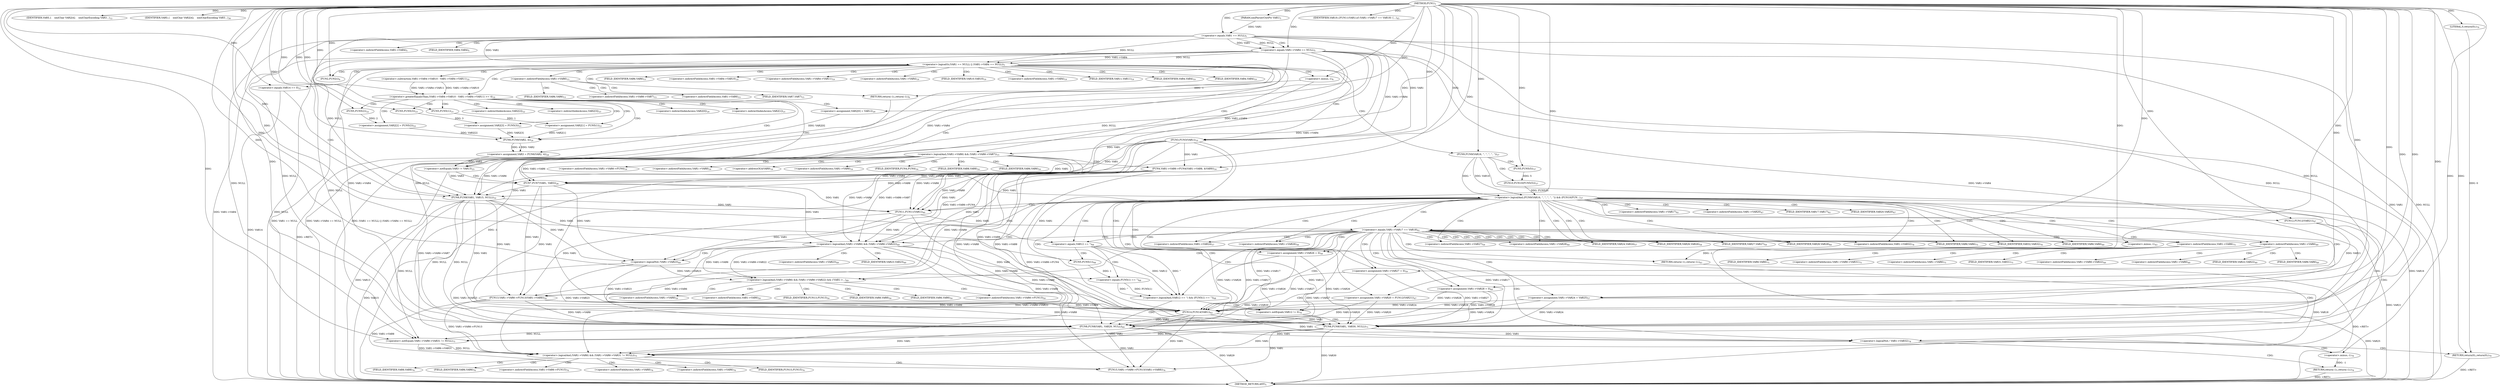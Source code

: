 digraph "FUN1" {  
"8" [label = <(METHOD,FUN1)<SUB>1</SUB>> ]
"253" [label = <(METHOD_RETURN,ANY)<SUB>1</SUB>> ]
"9" [label = <(PARAM,xmlParserCtxtPtr VAR1)<SUB>1</SUB>> ]
"27" [label = <(FUN2,FUN2())<SUB>8</SUB>> ]
"28" [label = <(FUN3,FUN3(VAR1))<SUB>10</SUB>> ]
"30" [label = <(IDENTIFIER,VAR5,{
    xmlChar VAR2[4];
    xmlCharEncoding VAR3...)<SUB>12</SUB>> ]
"113" [label = <(IDENTIFIER,VAR5,{
    xmlChar VAR2[4];
    xmlCharEncoding VAR3...)<SUB>36</SUB>> ]
"173" [label = <(&lt;operator&gt;.assignment,VAR1-&gt;VAR24 = VAR25)<SUB>57</SUB>> ]
"178" [label = <(&lt;operator&gt;.assignment,VAR1-&gt;VAR26 = 0)<SUB>58</SUB>> ]
"183" [label = <(&lt;operator&gt;.assignment,VAR1-&gt;VAR27 = 0)<SUB>59</SUB>> ]
"188" [label = <(&lt;operator&gt;.assignment,VAR1-&gt;VAR28 = 0)<SUB>60</SUB>> ]
"193" [label = <(FUN14,FUN14(VAR1))<SUB>62</SUB>> ]
"251" [label = <(RETURN,return(0);,return(0);)<SUB>79</SUB>> ]
"14" [label = <(&lt;operator&gt;.logicalOr,(VAR1 == NULL) || (VAR1-&gt;VAR4 == NULL))<SUB>5</SUB>> ]
"32" [label = <(&lt;operator&gt;.logicalAnd,(VAR1-&gt;VAR6) &amp;&amp; (VAR1-&gt;VAR6-&gt;VAR7))<SUB>15</SUB>> ]
"54" [label = <(&lt;operator&gt;.greaterEqualsThan,(VAR1-&gt;VAR4-&gt;VAR10 - VAR1-&gt;VAR4-&gt;VAR11) &gt;= 4)<SUB>19</SUB>> ]
"105" [label = <(&lt;operator&gt;.equals,VAR14 == 0)<SUB>31</SUB>> ]
"115" [label = <(&lt;operator&gt;.logicalAnd,(FUN9(VAR16, '', '', '', '', '')) &amp;&amp; (FUN10(FUN...)<SUB>37</SUB>> ]
"149" [label = <(&lt;operator&gt;.logicalAnd,(VAR1-&gt;VAR6) &amp;&amp; (VAR1-&gt;VAR6-&gt;VAR22) &amp;&amp; (!VAR1-&gt;...)<SUB>49</SUB>> ]
"196" [label = <(&lt;operator&gt;.logicalAnd,(VAR12 == '') &amp;&amp; (FUN5(1) == ''))<SUB>68</SUB>> ]
"221" [label = <(&lt;operator&gt;.logicalAnd,(VAR1-&gt;VAR6) &amp;&amp; (VAR1-&gt;VAR6-&gt;VAR31 != NULL))<SUB>75</SUB>> ]
"243" [label = <(&lt;operator&gt;.logicalNot,! VAR1-&gt;VAR32)<SUB>78</SUB>> ]
"252" [label = <(LITERAL,0,return(0);)<SUB>79</SUB>> ]
"24" [label = <(RETURN,return(-1);,return(-1);)<SUB>6</SUB>> ]
"42" [label = <(FUN4,VAR1-&gt;VAR6-&gt;FUN4(VAR1-&gt;VAR8, &amp;VAR9))<SUB>16</SUB>> ]
"68" [label = <(&lt;operator&gt;.assignment,VAR2[0] = VAR12)<SUB>20</SUB>> ]
"73" [label = <(&lt;operator&gt;.assignment,VAR2[1] = FUN5(1))<SUB>21</SUB>> ]
"79" [label = <(&lt;operator&gt;.assignment,VAR2[2] = FUN5(2))<SUB>22</SUB>> ]
"85" [label = <(&lt;operator&gt;.assignment,VAR2[3] = FUN5(3))<SUB>23</SUB>> ]
"91" [label = <(&lt;operator&gt;.assignment,VAR3 = FUN6(VAR2, 4))<SUB>24</SUB>> ]
"109" [label = <(FUN8,FUN8(VAR1, VAR15, NULL))<SUB>32</SUB>> ]
"127" [label = <(FUN11,FUN11(VAR1))<SUB>40</SUB>> ]
"139" [label = <(IDENTIFIER,VAR19,{

	
	FUN11(VAR1);
	if (VAR1-&gt;VAR17 == VAR18) {...)<SUB>45</SUB>> ]
"164" [label = <(FUN13,VAR1-&gt;VAR6-&gt;FUN13(VAR1-&gt;VAR8))<SUB>50</SUB>> ]
"205" [label = <(FUN8,FUN8(VAR1, VAR29, NULL))<SUB>69</SUB>> ]
"233" [label = <(FUN15,VAR1-&gt;VAR6-&gt;FUN15(VAR1-&gt;VAR8))<SUB>76</SUB>> ]
"248" [label = <(RETURN,return(-1);,return(-1);)<SUB>78</SUB>> ]
"15" [label = <(&lt;operator&gt;.equals,VAR1 == NULL)<SUB>5</SUB>> ]
"18" [label = <(&lt;operator&gt;.equals,VAR1-&gt;VAR4 == NULL)<SUB>5</SUB>> ]
"25" [label = <(&lt;operator&gt;.minus,-1)<SUB>6</SUB>> ]
"55" [label = <(&lt;operator&gt;.subtraction,VAR1-&gt;VAR4-&gt;VAR10 - VAR1-&gt;VAR4-&gt;VAR11)<SUB>19</SUB>> ]
"97" [label = <(&lt;operator&gt;.notEquals,VAR3 != VAR13)<SUB>25</SUB>> ]
"116" [label = <(FUN9,FUN9(VAR16, '', '', '', '', ''))<SUB>37</SUB>> ]
"123" [label = <(FUN10,FUN10(FUN5(5)))<SUB>37</SUB>> ]
"130" [label = <(&lt;operator&gt;.equals,VAR1-&gt;VAR17 == VAR18)<SUB>41</SUB>> ]
"142" [label = <(&lt;operator&gt;.assignment,VAR1-&gt;VAR20 = FUN12(VAR21))<SUB>47</SUB>> ]
"150" [label = <(&lt;operator&gt;.logicalAnd,(VAR1-&gt;VAR6) &amp;&amp; (VAR1-&gt;VAR6-&gt;VAR22))<SUB>49</SUB>> ]
"159" [label = <(&lt;operator&gt;.logicalNot,!VAR1-&gt;VAR23)<SUB>49</SUB>> ]
"197" [label = <(&lt;operator&gt;.equals,VAR12 == '')<SUB>68</SUB>> ]
"200" [label = <(&lt;operator&gt;.equals,FUN5(1) == '')<SUB>68</SUB>> ]
"225" [label = <(&lt;operator&gt;.notEquals,VAR1-&gt;VAR6-&gt;VAR31 != NULL)<SUB>75</SUB>> ]
"249" [label = <(&lt;operator&gt;.minus,-1)<SUB>78</SUB>> ]
"77" [label = <(FUN5,FUN5(1))<SUB>21</SUB>> ]
"83" [label = <(FUN5,FUN5(2))<SUB>22</SUB>> ]
"89" [label = <(FUN5,FUN5(3))<SUB>23</SUB>> ]
"93" [label = <(FUN6,FUN6(VAR2, 4))<SUB>24</SUB>> ]
"101" [label = <(FUN7,FUN7(VAR1, VAR3))<SUB>26</SUB>> ]
"124" [label = <(FUN5,FUN5(5))<SUB>37</SUB>> ]
"136" [label = <(RETURN,return(-1);,return(-1);)<SUB>43</SUB>> ]
"201" [label = <(FUN5,FUN5(1))<SUB>68</SUB>> ]
"212" [label = <(&lt;operator&gt;.notEquals,VAR12 != 0)<SUB>70</SUB>> ]
"137" [label = <(&lt;operator&gt;.minus,-1)<SUB>43</SUB>> ]
"146" [label = <(FUN12,FUN12(VAR21))<SUB>47</SUB>> ]
"216" [label = <(FUN8,FUN8(VAR1, VAR30, NULL))<SUB>71</SUB>> ]
"174" [label = <(&lt;operator&gt;.indirectFieldAccess,VAR1-&gt;VAR24)<SUB>57</SUB>> ]
"179" [label = <(&lt;operator&gt;.indirectFieldAccess,VAR1-&gt;VAR26)<SUB>58</SUB>> ]
"184" [label = <(&lt;operator&gt;.indirectFieldAccess,VAR1-&gt;VAR27)<SUB>59</SUB>> ]
"189" [label = <(&lt;operator&gt;.indirectFieldAccess,VAR1-&gt;VAR28)<SUB>60</SUB>> ]
"33" [label = <(&lt;operator&gt;.indirectFieldAccess,VAR1-&gt;VAR6)<SUB>15</SUB>> ]
"36" [label = <(&lt;operator&gt;.indirectFieldAccess,VAR1-&gt;VAR6-&gt;VAR7)<SUB>15</SUB>> ]
"176" [label = <(FIELD_IDENTIFIER,VAR24,VAR24)<SUB>57</SUB>> ]
"181" [label = <(FIELD_IDENTIFIER,VAR26,VAR26)<SUB>58</SUB>> ]
"186" [label = <(FIELD_IDENTIFIER,VAR27,VAR27)<SUB>59</SUB>> ]
"191" [label = <(FIELD_IDENTIFIER,VAR28,VAR28)<SUB>60</SUB>> ]
"222" [label = <(&lt;operator&gt;.indirectFieldAccess,VAR1-&gt;VAR6)<SUB>75</SUB>> ]
"244" [label = <(&lt;operator&gt;.indirectFieldAccess,VAR1-&gt;VAR32)<SUB>78</SUB>> ]
"19" [label = <(&lt;operator&gt;.indirectFieldAccess,VAR1-&gt;VAR4)<SUB>5</SUB>> ]
"35" [label = <(FIELD_IDENTIFIER,VAR6,VAR6)<SUB>15</SUB>> ]
"37" [label = <(&lt;operator&gt;.indirectFieldAccess,VAR1-&gt;VAR6)<SUB>15</SUB>> ]
"40" [label = <(FIELD_IDENTIFIER,VAR7,VAR7)<SUB>15</SUB>> ]
"43" [label = <(&lt;operator&gt;.indirectFieldAccess,VAR1-&gt;VAR6-&gt;FUN4)<SUB>16</SUB>> ]
"48" [label = <(&lt;operator&gt;.indirectFieldAccess,VAR1-&gt;VAR8)<SUB>16</SUB>> ]
"51" [label = <(&lt;operator&gt;.addressOf,&amp;VAR9)<SUB>16</SUB>> ]
"56" [label = <(&lt;operator&gt;.indirectFieldAccess,VAR1-&gt;VAR4-&gt;VAR10)<SUB>19</SUB>> ]
"61" [label = <(&lt;operator&gt;.indirectFieldAccess,VAR1-&gt;VAR4-&gt;VAR11)<SUB>19</SUB>> ]
"69" [label = <(&lt;operator&gt;.indirectIndexAccess,VAR2[0])<SUB>20</SUB>> ]
"74" [label = <(&lt;operator&gt;.indirectIndexAccess,VAR2[1])<SUB>21</SUB>> ]
"80" [label = <(&lt;operator&gt;.indirectIndexAccess,VAR2[2])<SUB>22</SUB>> ]
"86" [label = <(&lt;operator&gt;.indirectIndexAccess,VAR2[3])<SUB>23</SUB>> ]
"151" [label = <(&lt;operator&gt;.indirectFieldAccess,VAR1-&gt;VAR6)<SUB>49</SUB>> ]
"154" [label = <(&lt;operator&gt;.indirectFieldAccess,VAR1-&gt;VAR6-&gt;VAR22)<SUB>49</SUB>> ]
"160" [label = <(&lt;operator&gt;.indirectFieldAccess,VAR1-&gt;VAR23)<SUB>49</SUB>> ]
"165" [label = <(&lt;operator&gt;.indirectFieldAccess,VAR1-&gt;VAR6-&gt;FUN13)<SUB>50</SUB>> ]
"170" [label = <(&lt;operator&gt;.indirectFieldAccess,VAR1-&gt;VAR8)<SUB>50</SUB>> ]
"224" [label = <(FIELD_IDENTIFIER,VAR6,VAR6)<SUB>75</SUB>> ]
"226" [label = <(&lt;operator&gt;.indirectFieldAccess,VAR1-&gt;VAR6-&gt;VAR31)<SUB>75</SUB>> ]
"234" [label = <(&lt;operator&gt;.indirectFieldAccess,VAR1-&gt;VAR6-&gt;FUN15)<SUB>76</SUB>> ]
"239" [label = <(&lt;operator&gt;.indirectFieldAccess,VAR1-&gt;VAR8)<SUB>76</SUB>> ]
"246" [label = <(FIELD_IDENTIFIER,VAR32,VAR32)<SUB>78</SUB>> ]
"21" [label = <(FIELD_IDENTIFIER,VAR4,VAR4)<SUB>5</SUB>> ]
"39" [label = <(FIELD_IDENTIFIER,VAR6,VAR6)<SUB>15</SUB>> ]
"44" [label = <(&lt;operator&gt;.indirectFieldAccess,VAR1-&gt;VAR6)<SUB>16</SUB>> ]
"47" [label = <(FIELD_IDENTIFIER,FUN4,FUN4)<SUB>16</SUB>> ]
"50" [label = <(FIELD_IDENTIFIER,VAR8,VAR8)<SUB>16</SUB>> ]
"57" [label = <(&lt;operator&gt;.indirectFieldAccess,VAR1-&gt;VAR4)<SUB>19</SUB>> ]
"60" [label = <(FIELD_IDENTIFIER,VAR10,VAR10)<SUB>19</SUB>> ]
"62" [label = <(&lt;operator&gt;.indirectFieldAccess,VAR1-&gt;VAR4)<SUB>19</SUB>> ]
"65" [label = <(FIELD_IDENTIFIER,VAR11,VAR11)<SUB>19</SUB>> ]
"131" [label = <(&lt;operator&gt;.indirectFieldAccess,VAR1-&gt;VAR17)<SUB>41</SUB>> ]
"143" [label = <(&lt;operator&gt;.indirectFieldAccess,VAR1-&gt;VAR20)<SUB>47</SUB>> ]
"153" [label = <(FIELD_IDENTIFIER,VAR6,VAR6)<SUB>49</SUB>> ]
"155" [label = <(&lt;operator&gt;.indirectFieldAccess,VAR1-&gt;VAR6)<SUB>49</SUB>> ]
"158" [label = <(FIELD_IDENTIFIER,VAR22,VAR22)<SUB>49</SUB>> ]
"162" [label = <(FIELD_IDENTIFIER,VAR23,VAR23)<SUB>49</SUB>> ]
"166" [label = <(&lt;operator&gt;.indirectFieldAccess,VAR1-&gt;VAR6)<SUB>50</SUB>> ]
"169" [label = <(FIELD_IDENTIFIER,FUN13,FUN13)<SUB>50</SUB>> ]
"172" [label = <(FIELD_IDENTIFIER,VAR8,VAR8)<SUB>50</SUB>> ]
"227" [label = <(&lt;operator&gt;.indirectFieldAccess,VAR1-&gt;VAR6)<SUB>75</SUB>> ]
"230" [label = <(FIELD_IDENTIFIER,VAR31,VAR31)<SUB>75</SUB>> ]
"235" [label = <(&lt;operator&gt;.indirectFieldAccess,VAR1-&gt;VAR6)<SUB>76</SUB>> ]
"238" [label = <(FIELD_IDENTIFIER,FUN15,FUN15)<SUB>76</SUB>> ]
"241" [label = <(FIELD_IDENTIFIER,VAR8,VAR8)<SUB>76</SUB>> ]
"46" [label = <(FIELD_IDENTIFIER,VAR6,VAR6)<SUB>16</SUB>> ]
"59" [label = <(FIELD_IDENTIFIER,VAR4,VAR4)<SUB>19</SUB>> ]
"64" [label = <(FIELD_IDENTIFIER,VAR4,VAR4)<SUB>19</SUB>> ]
"133" [label = <(FIELD_IDENTIFIER,VAR17,VAR17)<SUB>41</SUB>> ]
"145" [label = <(FIELD_IDENTIFIER,VAR20,VAR20)<SUB>47</SUB>> ]
"157" [label = <(FIELD_IDENTIFIER,VAR6,VAR6)<SUB>49</SUB>> ]
"168" [label = <(FIELD_IDENTIFIER,VAR6,VAR6)<SUB>50</SUB>> ]
"229" [label = <(FIELD_IDENTIFIER,VAR6,VAR6)<SUB>75</SUB>> ]
"237" [label = <(FIELD_IDENTIFIER,VAR6,VAR6)<SUB>76</SUB>> ]
  "251" -> "253"  [ label = "DDG: &lt;RET&gt;"] 
  "24" -> "253"  [ label = "DDG: &lt;RET&gt;"] 
  "136" -> "253"  [ label = "DDG: &lt;RET&gt;"] 
  "248" -> "253"  [ label = "DDG: &lt;RET&gt;"] 
  "15" -> "253"  [ label = "DDG: VAR1"] 
  "15" -> "253"  [ label = "DDG: NULL"] 
  "14" -> "253"  [ label = "DDG: VAR1 == NULL"] 
  "18" -> "253"  [ label = "DDG: VAR1-&gt;VAR4"] 
  "18" -> "253"  [ label = "DDG: NULL"] 
  "14" -> "253"  [ label = "DDG: VAR1-&gt;VAR4 == NULL"] 
  "14" -> "253"  [ label = "DDG: (VAR1 == NULL) || (VAR1-&gt;VAR4 == NULL)"] 
  "25" -> "253"  [ label = "DDG: -1"] 
  "130" -> "253"  [ label = "DDG: VAR18"] 
  "105" -> "253"  [ label = "DDG: VAR14"] 
  "216" -> "253"  [ label = "DDG: VAR30"] 
  "173" -> "253"  [ label = "DDG: VAR25"] 
  "109" -> "253"  [ label = "DDG: VAR15"] 
  "97" -> "253"  [ label = "DDG: VAR13"] 
  "146" -> "253"  [ label = "DDG: VAR21"] 
  "116" -> "253"  [ label = "DDG: VAR16"] 
  "205" -> "253"  [ label = "DDG: VAR29"] 
  "8" -> "9"  [ label = "DDG: "] 
  "8" -> "27"  [ label = "DDG: "] 
  "8" -> "30"  [ label = "DDG: "] 
  "8" -> "113"  [ label = "DDG: "] 
  "8" -> "173"  [ label = "DDG: "] 
  "8" -> "178"  [ label = "DDG: "] 
  "8" -> "183"  [ label = "DDG: "] 
  "8" -> "188"  [ label = "DDG: "] 
  "252" -> "251"  [ label = "DDG: 0"] 
  "8" -> "251"  [ label = "DDG: "] 
  "15" -> "28"  [ label = "DDG: VAR1"] 
  "18" -> "28"  [ label = "DDG: VAR1-&gt;VAR4"] 
  "8" -> "28"  [ label = "DDG: "] 
  "18" -> "193"  [ label = "DDG: VAR1-&gt;VAR4"] 
  "28" -> "193"  [ label = "DDG: VAR1"] 
  "42" -> "193"  [ label = "DDG: VAR1-&gt;VAR8"] 
  "101" -> "193"  [ label = "DDG: VAR1"] 
  "109" -> "193"  [ label = "DDG: VAR1"] 
  "142" -> "193"  [ label = "DDG: VAR1-&gt;VAR20"] 
  "127" -> "193"  [ label = "DDG: VAR1"] 
  "130" -> "193"  [ label = "DDG: VAR1-&gt;VAR17"] 
  "150" -> "193"  [ label = "DDG: VAR1-&gt;VAR6"] 
  "159" -> "193"  [ label = "DDG: VAR1-&gt;VAR23"] 
  "164" -> "193"  [ label = "DDG: VAR1-&gt;VAR8"] 
  "173" -> "193"  [ label = "DDG: VAR1-&gt;VAR24"] 
  "178" -> "193"  [ label = "DDG: VAR1-&gt;VAR26"] 
  "183" -> "193"  [ label = "DDG: VAR1-&gt;VAR27"] 
  "188" -> "193"  [ label = "DDG: VAR1-&gt;VAR28"] 
  "8" -> "193"  [ label = "DDG: "] 
  "8" -> "252"  [ label = "DDG: "] 
  "15" -> "14"  [ label = "DDG: VAR1"] 
  "15" -> "14"  [ label = "DDG: NULL"] 
  "18" -> "14"  [ label = "DDG: VAR1-&gt;VAR4"] 
  "18" -> "14"  [ label = "DDG: NULL"] 
  "25" -> "24"  [ label = "DDG: -1"] 
  "28" -> "32"  [ label = "DDG: VAR1"] 
  "55" -> "54"  [ label = "DDG: VAR1-&gt;VAR4-&gt;VAR10"] 
  "55" -> "54"  [ label = "DDG: VAR1-&gt;VAR4-&gt;VAR11"] 
  "8" -> "54"  [ label = "DDG: "] 
  "8" -> "68"  [ label = "DDG: "] 
  "77" -> "73"  [ label = "DDG: 1"] 
  "83" -> "79"  [ label = "DDG: 2"] 
  "89" -> "85"  [ label = "DDG: 3"] 
  "93" -> "91"  [ label = "DDG: VAR2"] 
  "93" -> "91"  [ label = "DDG: 4"] 
  "8" -> "105"  [ label = "DDG: "] 
  "116" -> "115"  [ label = "DDG: ''"] 
  "116" -> "115"  [ label = "DDG: VAR16"] 
  "123" -> "115"  [ label = "DDG: FUN5(5)"] 
  "8" -> "139"  [ label = "DDG: "] 
  "150" -> "149"  [ label = "DDG: VAR1-&gt;VAR6"] 
  "150" -> "149"  [ label = "DDG: VAR1-&gt;VAR6-&gt;VAR22"] 
  "159" -> "149"  [ label = "DDG: VAR1-&gt;VAR23"] 
  "197" -> "196"  [ label = "DDG: VAR12"] 
  "197" -> "196"  [ label = "DDG: ''"] 
  "200" -> "196"  [ label = "DDG: FUN5(1)"] 
  "200" -> "196"  [ label = "DDG: ''"] 
  "32" -> "221"  [ label = "DDG: VAR1-&gt;VAR6-&gt;VAR7"] 
  "42" -> "221"  [ label = "DDG: VAR1-&gt;VAR6-&gt;FUN4"] 
  "150" -> "221"  [ label = "DDG: VAR1-&gt;VAR6"] 
  "150" -> "221"  [ label = "DDG: VAR1-&gt;VAR6-&gt;VAR22"] 
  "164" -> "221"  [ label = "DDG: VAR1-&gt;VAR6-&gt;FUN13"] 
  "193" -> "221"  [ label = "DDG: VAR1"] 
  "216" -> "221"  [ label = "DDG: VAR1"] 
  "205" -> "221"  [ label = "DDG: VAR1"] 
  "225" -> "221"  [ label = "DDG: VAR1-&gt;VAR6-&gt;VAR31"] 
  "225" -> "221"  [ label = "DDG: NULL"] 
  "193" -> "243"  [ label = "DDG: VAR1"] 
  "216" -> "243"  [ label = "DDG: VAR1"] 
  "205" -> "243"  [ label = "DDG: VAR1"] 
  "249" -> "248"  [ label = "DDG: -1"] 
  "9" -> "15"  [ label = "DDG: VAR1"] 
  "8" -> "15"  [ label = "DDG: "] 
  "15" -> "18"  [ label = "DDG: VAR1"] 
  "15" -> "18"  [ label = "DDG: NULL"] 
  "8" -> "18"  [ label = "DDG: "] 
  "28" -> "42"  [ label = "DDG: VAR1"] 
  "8" -> "42"  [ label = "DDG: "] 
  "18" -> "109"  [ label = "DDG: VAR1-&gt;VAR4"] 
  "28" -> "109"  [ label = "DDG: VAR1"] 
  "32" -> "109"  [ label = "DDG: VAR1-&gt;VAR6"] 
  "42" -> "109"  [ label = "DDG: VAR1-&gt;VAR8"] 
  "101" -> "109"  [ label = "DDG: VAR1"] 
  "8" -> "109"  [ label = "DDG: "] 
  "15" -> "109"  [ label = "DDG: NULL"] 
  "18" -> "109"  [ label = "DDG: NULL"] 
  "8" -> "116"  [ label = "DDG: "] 
  "124" -> "123"  [ label = "DDG: 5"] 
  "18" -> "127"  [ label = "DDG: VAR1-&gt;VAR4"] 
  "28" -> "127"  [ label = "DDG: VAR1"] 
  "32" -> "127"  [ label = "DDG: VAR1-&gt;VAR6"] 
  "42" -> "127"  [ label = "DDG: VAR1-&gt;VAR8"] 
  "101" -> "127"  [ label = "DDG: VAR1"] 
  "109" -> "127"  [ label = "DDG: VAR1"] 
  "8" -> "127"  [ label = "DDG: "] 
  "146" -> "142"  [ label = "DDG: VAR21"] 
  "28" -> "150"  [ label = "DDG: VAR1"] 
  "32" -> "150"  [ label = "DDG: VAR1-&gt;VAR6"] 
  "32" -> "150"  [ label = "DDG: VAR1-&gt;VAR6-&gt;VAR7"] 
  "42" -> "150"  [ label = "DDG: VAR1-&gt;VAR6-&gt;FUN4"] 
  "101" -> "150"  [ label = "DDG: VAR1"] 
  "109" -> "150"  [ label = "DDG: VAR1"] 
  "127" -> "150"  [ label = "DDG: VAR1"] 
  "28" -> "159"  [ label = "DDG: VAR1"] 
  "101" -> "159"  [ label = "DDG: VAR1"] 
  "109" -> "159"  [ label = "DDG: VAR1"] 
  "127" -> "159"  [ label = "DDG: VAR1"] 
  "28" -> "164"  [ label = "DDG: VAR1"] 
  "42" -> "164"  [ label = "DDG: VAR1-&gt;VAR8"] 
  "101" -> "164"  [ label = "DDG: VAR1"] 
  "109" -> "164"  [ label = "DDG: VAR1"] 
  "127" -> "164"  [ label = "DDG: VAR1"] 
  "8" -> "197"  [ label = "DDG: "] 
  "201" -> "200"  [ label = "DDG: 1"] 
  "8" -> "200"  [ label = "DDG: "] 
  "18" -> "205"  [ label = "DDG: VAR1-&gt;VAR4"] 
  "42" -> "205"  [ label = "DDG: VAR1-&gt;VAR8"] 
  "142" -> "205"  [ label = "DDG: VAR1-&gt;VAR20"] 
  "130" -> "205"  [ label = "DDG: VAR1-&gt;VAR17"] 
  "150" -> "205"  [ label = "DDG: VAR1-&gt;VAR6"] 
  "159" -> "205"  [ label = "DDG: VAR1-&gt;VAR23"] 
  "164" -> "205"  [ label = "DDG: VAR1-&gt;VAR8"] 
  "173" -> "205"  [ label = "DDG: VAR1-&gt;VAR24"] 
  "178" -> "205"  [ label = "DDG: VAR1-&gt;VAR26"] 
  "183" -> "205"  [ label = "DDG: VAR1-&gt;VAR27"] 
  "188" -> "205"  [ label = "DDG: VAR1-&gt;VAR28"] 
  "193" -> "205"  [ label = "DDG: VAR1"] 
  "8" -> "205"  [ label = "DDG: "] 
  "15" -> "205"  [ label = "DDG: NULL"] 
  "18" -> "205"  [ label = "DDG: NULL"] 
  "109" -> "205"  [ label = "DDG: NULL"] 
  "15" -> "225"  [ label = "DDG: NULL"] 
  "18" -> "225"  [ label = "DDG: NULL"] 
  "109" -> "225"  [ label = "DDG: NULL"] 
  "216" -> "225"  [ label = "DDG: NULL"] 
  "205" -> "225"  [ label = "DDG: NULL"] 
  "8" -> "225"  [ label = "DDG: "] 
  "42" -> "233"  [ label = "DDG: VAR1-&gt;VAR8"] 
  "164" -> "233"  [ label = "DDG: VAR1-&gt;VAR8"] 
  "193" -> "233"  [ label = "DDG: VAR1"] 
  "216" -> "233"  [ label = "DDG: VAR1"] 
  "205" -> "233"  [ label = "DDG: VAR1"] 
  "8" -> "25"  [ label = "DDG: "] 
  "8" -> "77"  [ label = "DDG: "] 
  "8" -> "83"  [ label = "DDG: "] 
  "8" -> "89"  [ label = "DDG: "] 
  "68" -> "93"  [ label = "DDG: VAR2[0]"] 
  "73" -> "93"  [ label = "DDG: VAR2[1]"] 
  "79" -> "93"  [ label = "DDG: VAR2[2]"] 
  "85" -> "93"  [ label = "DDG: VAR2[3]"] 
  "8" -> "93"  [ label = "DDG: "] 
  "91" -> "97"  [ label = "DDG: VAR3"] 
  "8" -> "97"  [ label = "DDG: "] 
  "8" -> "124"  [ label = "DDG: "] 
  "127" -> "130"  [ label = "DDG: VAR1"] 
  "8" -> "130"  [ label = "DDG: "] 
  "137" -> "136"  [ label = "DDG: -1"] 
  "8" -> "201"  [ label = "DDG: "] 
  "8" -> "249"  [ label = "DDG: "] 
  "18" -> "101"  [ label = "DDG: VAR1-&gt;VAR4"] 
  "28" -> "101"  [ label = "DDG: VAR1"] 
  "32" -> "101"  [ label = "DDG: VAR1-&gt;VAR6"] 
  "42" -> "101"  [ label = "DDG: VAR1-&gt;VAR8"] 
  "8" -> "101"  [ label = "DDG: "] 
  "97" -> "101"  [ label = "DDG: VAR3"] 
  "8" -> "146"  [ label = "DDG: "] 
  "197" -> "212"  [ label = "DDG: VAR12"] 
  "8" -> "212"  [ label = "DDG: "] 
  "8" -> "137"  [ label = "DDG: "] 
  "18" -> "216"  [ label = "DDG: VAR1-&gt;VAR4"] 
  "42" -> "216"  [ label = "DDG: VAR1-&gt;VAR8"] 
  "142" -> "216"  [ label = "DDG: VAR1-&gt;VAR20"] 
  "130" -> "216"  [ label = "DDG: VAR1-&gt;VAR17"] 
  "150" -> "216"  [ label = "DDG: VAR1-&gt;VAR6"] 
  "159" -> "216"  [ label = "DDG: VAR1-&gt;VAR23"] 
  "164" -> "216"  [ label = "DDG: VAR1-&gt;VAR8"] 
  "173" -> "216"  [ label = "DDG: VAR1-&gt;VAR24"] 
  "178" -> "216"  [ label = "DDG: VAR1-&gt;VAR26"] 
  "183" -> "216"  [ label = "DDG: VAR1-&gt;VAR27"] 
  "188" -> "216"  [ label = "DDG: VAR1-&gt;VAR28"] 
  "193" -> "216"  [ label = "DDG: VAR1"] 
  "8" -> "216"  [ label = "DDG: "] 
  "15" -> "216"  [ label = "DDG: NULL"] 
  "18" -> "216"  [ label = "DDG: NULL"] 
  "109" -> "216"  [ label = "DDG: NULL"] 
  "14" -> "60"  [ label = "CDG: "] 
  "14" -> "25"  [ label = "CDG: "] 
  "14" -> "27"  [ label = "CDG: "] 
  "14" -> "59"  [ label = "CDG: "] 
  "14" -> "54"  [ label = "CDG: "] 
  "14" -> "61"  [ label = "CDG: "] 
  "14" -> "28"  [ label = "CDG: "] 
  "14" -> "116"  [ label = "CDG: "] 
  "14" -> "65"  [ label = "CDG: "] 
  "14" -> "55"  [ label = "CDG: "] 
  "14" -> "115"  [ label = "CDG: "] 
  "14" -> "64"  [ label = "CDG: "] 
  "14" -> "57"  [ label = "CDG: "] 
  "14" -> "56"  [ label = "CDG: "] 
  "14" -> "35"  [ label = "CDG: "] 
  "14" -> "24"  [ label = "CDG: "] 
  "14" -> "33"  [ label = "CDG: "] 
  "14" -> "32"  [ label = "CDG: "] 
  "14" -> "105"  [ label = "CDG: "] 
  "14" -> "62"  [ label = "CDG: "] 
  "32" -> "42"  [ label = "CDG: "] 
  "32" -> "50"  [ label = "CDG: "] 
  "32" -> "48"  [ label = "CDG: "] 
  "32" -> "51"  [ label = "CDG: "] 
  "32" -> "44"  [ label = "CDG: "] 
  "32" -> "43"  [ label = "CDG: "] 
  "32" -> "47"  [ label = "CDG: "] 
  "32" -> "46"  [ label = "CDG: "] 
  "54" -> "68"  [ label = "CDG: "] 
  "54" -> "74"  [ label = "CDG: "] 
  "54" -> "93"  [ label = "CDG: "] 
  "54" -> "80"  [ label = "CDG: "] 
  "54" -> "86"  [ label = "CDG: "] 
  "54" -> "73"  [ label = "CDG: "] 
  "54" -> "77"  [ label = "CDG: "] 
  "54" -> "85"  [ label = "CDG: "] 
  "54" -> "69"  [ label = "CDG: "] 
  "54" -> "97"  [ label = "CDG: "] 
  "54" -> "91"  [ label = "CDG: "] 
  "54" -> "79"  [ label = "CDG: "] 
  "54" -> "89"  [ label = "CDG: "] 
  "54" -> "83"  [ label = "CDG: "] 
  "105" -> "109"  [ label = "CDG: "] 
  "115" -> "188"  [ label = "CDG: "] 
  "115" -> "146"  [ label = "CDG: "] 
  "115" -> "196"  [ label = "CDG: "] 
  "115" -> "150"  [ label = "CDG: "] 
  "115" -> "243"  [ label = "CDG: "] 
  "115" -> "181"  [ label = "CDG: "] 
  "115" -> "184"  [ label = "CDG: "] 
  "115" -> "174"  [ label = "CDG: "] 
  "115" -> "224"  [ label = "CDG: "] 
  "115" -> "127"  [ label = "CDG: "] 
  "115" -> "186"  [ label = "CDG: "] 
  "115" -> "176"  [ label = "CDG: "] 
  "115" -> "222"  [ label = "CDG: "] 
  "115" -> "133"  [ label = "CDG: "] 
  "115" -> "145"  [ label = "CDG: "] 
  "115" -> "131"  [ label = "CDG: "] 
  "115" -> "179"  [ label = "CDG: "] 
  "115" -> "178"  [ label = "CDG: "] 
  "115" -> "149"  [ label = "CDG: "] 
  "115" -> "244"  [ label = "CDG: "] 
  "115" -> "151"  [ label = "CDG: "] 
  "115" -> "197"  [ label = "CDG: "] 
  "115" -> "189"  [ label = "CDG: "] 
  "115" -> "153"  [ label = "CDG: "] 
  "115" -> "191"  [ label = "CDG: "] 
  "115" -> "246"  [ label = "CDG: "] 
  "115" -> "173"  [ label = "CDG: "] 
  "115" -> "130"  [ label = "CDG: "] 
  "115" -> "221"  [ label = "CDG: "] 
  "115" -> "183"  [ label = "CDG: "] 
  "115" -> "193"  [ label = "CDG: "] 
  "115" -> "142"  [ label = "CDG: "] 
  "115" -> "143"  [ label = "CDG: "] 
  "149" -> "168"  [ label = "CDG: "] 
  "149" -> "170"  [ label = "CDG: "] 
  "149" -> "172"  [ label = "CDG: "] 
  "149" -> "169"  [ label = "CDG: "] 
  "149" -> "164"  [ label = "CDG: "] 
  "149" -> "166"  [ label = "CDG: "] 
  "149" -> "165"  [ label = "CDG: "] 
  "196" -> "212"  [ label = "CDG: "] 
  "196" -> "205"  [ label = "CDG: "] 
  "221" -> "238"  [ label = "CDG: "] 
  "221" -> "237"  [ label = "CDG: "] 
  "221" -> "241"  [ label = "CDG: "] 
  "221" -> "233"  [ label = "CDG: "] 
  "221" -> "239"  [ label = "CDG: "] 
  "221" -> "235"  [ label = "CDG: "] 
  "221" -> "234"  [ label = "CDG: "] 
  "243" -> "249"  [ label = "CDG: "] 
  "243" -> "251"  [ label = "CDG: "] 
  "243" -> "248"  [ label = "CDG: "] 
  "15" -> "21"  [ label = "CDG: "] 
  "15" -> "18"  [ label = "CDG: "] 
  "15" -> "19"  [ label = "CDG: "] 
  "33" -> "40"  [ label = "CDG: "] 
  "33" -> "36"  [ label = "CDG: "] 
  "33" -> "39"  [ label = "CDG: "] 
  "33" -> "37"  [ label = "CDG: "] 
  "116" -> "123"  [ label = "CDG: "] 
  "116" -> "124"  [ label = "CDG: "] 
  "150" -> "162"  [ label = "CDG: "] 
  "150" -> "160"  [ label = "CDG: "] 
  "150" -> "159"  [ label = "CDG: "] 
  "197" -> "201"  [ label = "CDG: "] 
  "197" -> "200"  [ label = "CDG: "] 
  "222" -> "230"  [ label = "CDG: "] 
  "222" -> "226"  [ label = "CDG: "] 
  "222" -> "229"  [ label = "CDG: "] 
  "222" -> "227"  [ label = "CDG: "] 
  "222" -> "225"  [ label = "CDG: "] 
  "97" -> "101"  [ label = "CDG: "] 
  "130" -> "188"  [ label = "CDG: "] 
  "130" -> "136"  [ label = "CDG: "] 
  "130" -> "196"  [ label = "CDG: "] 
  "130" -> "150"  [ label = "CDG: "] 
  "130" -> "243"  [ label = "CDG: "] 
  "130" -> "181"  [ label = "CDG: "] 
  "130" -> "184"  [ label = "CDG: "] 
  "130" -> "174"  [ label = "CDG: "] 
  "130" -> "224"  [ label = "CDG: "] 
  "130" -> "186"  [ label = "CDG: "] 
  "130" -> "176"  [ label = "CDG: "] 
  "130" -> "222"  [ label = "CDG: "] 
  "130" -> "179"  [ label = "CDG: "] 
  "130" -> "178"  [ label = "CDG: "] 
  "130" -> "149"  [ label = "CDG: "] 
  "130" -> "244"  [ label = "CDG: "] 
  "130" -> "151"  [ label = "CDG: "] 
  "130" -> "197"  [ label = "CDG: "] 
  "130" -> "189"  [ label = "CDG: "] 
  "130" -> "153"  [ label = "CDG: "] 
  "130" -> "191"  [ label = "CDG: "] 
  "130" -> "246"  [ label = "CDG: "] 
  "130" -> "173"  [ label = "CDG: "] 
  "130" -> "137"  [ label = "CDG: "] 
  "130" -> "221"  [ label = "CDG: "] 
  "130" -> "183"  [ label = "CDG: "] 
  "130" -> "193"  [ label = "CDG: "] 
  "151" -> "154"  [ label = "CDG: "] 
  "151" -> "158"  [ label = "CDG: "] 
  "151" -> "155"  [ label = "CDG: "] 
  "151" -> "157"  [ label = "CDG: "] 
  "212" -> "216"  [ label = "CDG: "] 
}
